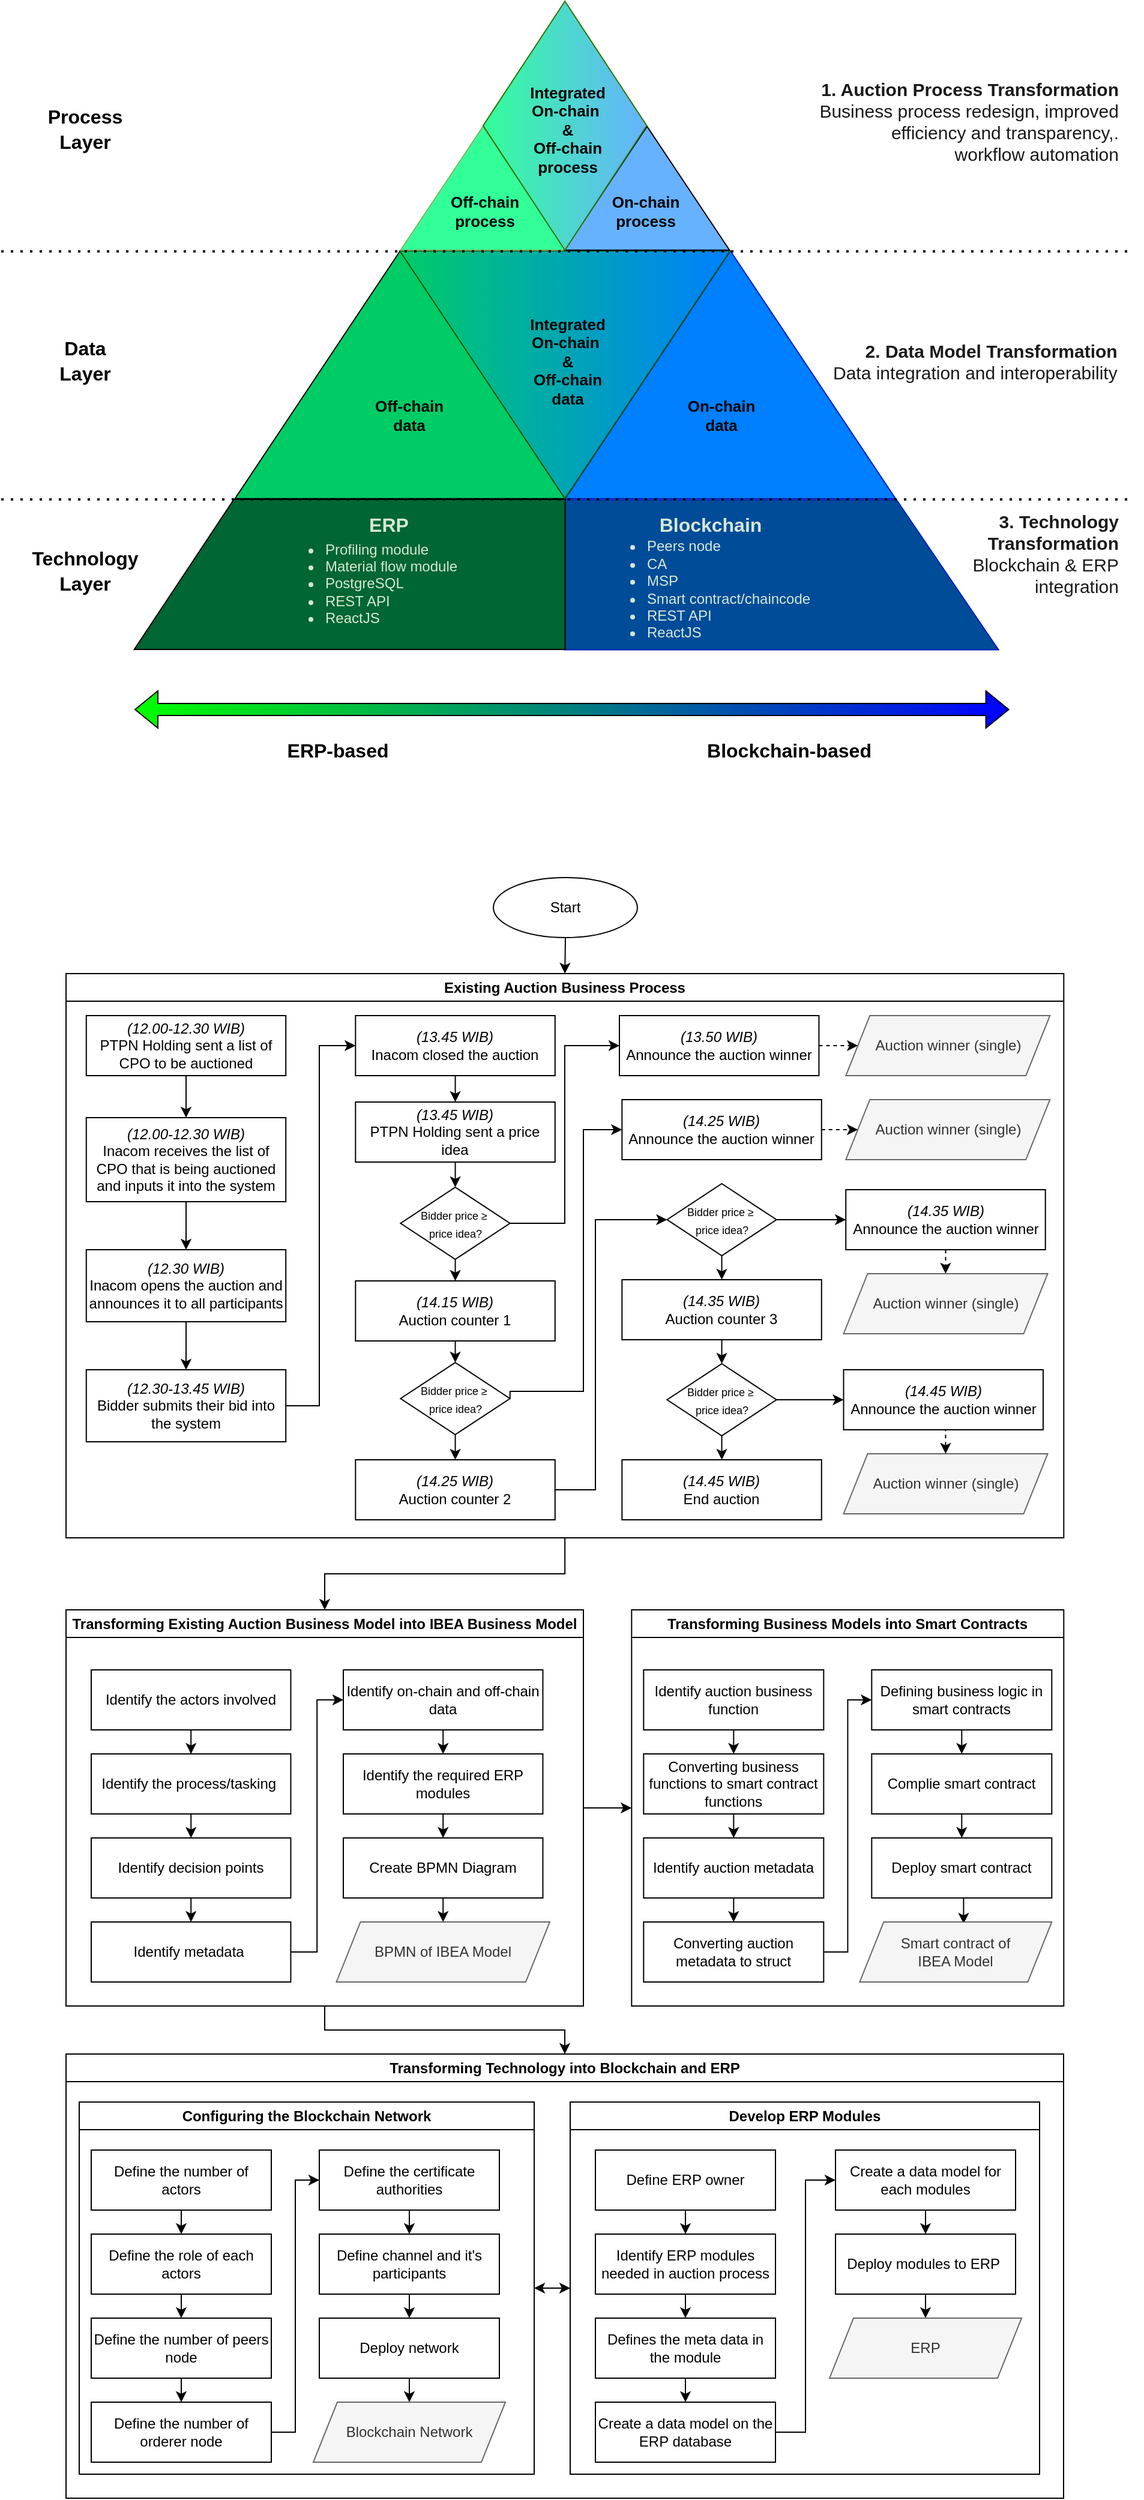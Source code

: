<mxfile version="21.6.1" type="github">
  <diagram name="Page-1" id="T2A-GawpZ_qJLsvUHE60">
    <mxGraphModel dx="2250" dy="1931" grid="1" gridSize="10" guides="1" tooltips="1" connect="1" arrows="1" fold="1" page="1" pageScale="1" pageWidth="850" pageHeight="1100" math="0" shadow="0">
      <root>
        <mxCell id="0" />
        <mxCell id="1" parent="0" />
        <mxCell id="yezaKidyv2OO5n8ayiB5-212" style="edgeStyle=orthogonalEdgeStyle;rounded=0;orthogonalLoop=1;jettySize=auto;html=1;exitX=0.5;exitY=1;exitDx=0;exitDy=0;entryX=0.5;entryY=0;entryDx=0;entryDy=0;" parent="1" source="yezaKidyv2OO5n8ayiB5-98" target="yezaKidyv2OO5n8ayiB5-102" edge="1">
          <mxGeometry relative="1" as="geometry" />
        </mxCell>
        <mxCell id="yezaKidyv2OO5n8ayiB5-98" value="Existing Auction Business Process" style="swimlane;whiteSpace=wrap;html=1;" parent="1" vertex="1">
          <mxGeometry x="9" y="190" width="831.16" height="470" as="geometry">
            <mxRectangle x="50" y="200" width="230" height="30" as="alternateBounds" />
          </mxGeometry>
        </mxCell>
        <mxCell id="yezaKidyv2OO5n8ayiB5-44" value="&lt;i style=&quot;border-color: var(--border-color);&quot;&gt;(14.25 WIB)&lt;br&gt;&lt;/i&gt;Announce the auction winner" style="rounded=0;whiteSpace=wrap;html=1;labelBorderColor=none;" parent="yezaKidyv2OO5n8ayiB5-98" vertex="1">
          <mxGeometry x="463.16" y="105" width="166.22" height="50" as="geometry" />
        </mxCell>
        <mxCell id="yezaKidyv2OO5n8ayiB5-89" value="Auction winner (single)" style="shape=parallelogram;perimeter=parallelogramPerimeter;whiteSpace=wrap;html=1;fixedSize=1;fillColor=#f5f5f5;fontColor=#333333;strokeColor=#666666;" parent="yezaKidyv2OO5n8ayiB5-98" vertex="1">
          <mxGeometry x="649.63" y="105" width="170" height="50" as="geometry" />
        </mxCell>
        <mxCell id="yezaKidyv2OO5n8ayiB5-90" style="edgeStyle=orthogonalEdgeStyle;rounded=0;orthogonalLoop=1;jettySize=auto;html=1;exitX=1;exitY=0.5;exitDx=0;exitDy=0;entryX=0;entryY=0.5;entryDx=0;entryDy=0;dashed=1;" parent="yezaKidyv2OO5n8ayiB5-98" source="yezaKidyv2OO5n8ayiB5-44" target="yezaKidyv2OO5n8ayiB5-89" edge="1">
          <mxGeometry relative="1" as="geometry" />
        </mxCell>
        <mxCell id="yezaKidyv2OO5n8ayiB5-147" style="edgeStyle=orthogonalEdgeStyle;rounded=0;orthogonalLoop=1;jettySize=auto;html=1;exitX=1;exitY=0.5;exitDx=0;exitDy=0;entryX=0;entryY=0.5;entryDx=0;entryDy=0;dashed=1;" parent="yezaKidyv2OO5n8ayiB5-98" source="yezaKidyv2OO5n8ayiB5-41" target="yezaKidyv2OO5n8ayiB5-87" edge="1">
          <mxGeometry relative="1" as="geometry" />
        </mxCell>
        <mxCell id="yezaKidyv2OO5n8ayiB5-41" value="&lt;i style=&quot;border-color: var(--border-color);&quot;&gt;(13.50 WIB)&lt;br&gt;&lt;/i&gt;Announce the auction winner" style="rounded=0;whiteSpace=wrap;html=1;labelBorderColor=none;" parent="yezaKidyv2OO5n8ayiB5-98" vertex="1">
          <mxGeometry x="461.0" y="35" width="166.22" height="50" as="geometry" />
        </mxCell>
        <mxCell id="yezaKidyv2OO5n8ayiB5-87" value="Auction winner (single)" style="shape=parallelogram;perimeter=parallelogramPerimeter;whiteSpace=wrap;html=1;fixedSize=1;fillColor=#f5f5f5;fontColor=#333333;strokeColor=#666666;" parent="yezaKidyv2OO5n8ayiB5-98" vertex="1">
          <mxGeometry x="649.63" y="35" width="170" height="50" as="geometry" />
        </mxCell>
        <mxCell id="yezaKidyv2OO5n8ayiB5-5" value="&lt;i style=&quot;border-color: var(--border-color);&quot;&gt;(12.30-13.45 WIB)&lt;br&gt;&lt;/i&gt;Bidder submits their bid into the system" style="rounded=0;whiteSpace=wrap;html=1;labelBorderColor=none;" parent="yezaKidyv2OO5n8ayiB5-98" vertex="1">
          <mxGeometry x="16.89" y="330" width="166.22" height="60" as="geometry" />
        </mxCell>
        <mxCell id="yezaKidyv2OO5n8ayiB5-15" value="&lt;i style=&quot;border-color: var(--border-color);&quot;&gt;(12.30 WIB)&lt;br&gt;&lt;/i&gt;Inacom opens the auction and announces it to all participants" style="rounded=0;whiteSpace=wrap;html=1;labelBorderColor=none;" parent="yezaKidyv2OO5n8ayiB5-98" vertex="1">
          <mxGeometry x="16.89" y="230" width="166.22" height="60" as="geometry" />
        </mxCell>
        <mxCell id="yezaKidyv2OO5n8ayiB5-37" style="edgeStyle=orthogonalEdgeStyle;rounded=0;orthogonalLoop=1;jettySize=auto;html=1;exitX=0.5;exitY=1;exitDx=0;exitDy=0;entryX=0.5;entryY=0;entryDx=0;entryDy=0;" parent="yezaKidyv2OO5n8ayiB5-98" source="yezaKidyv2OO5n8ayiB5-15" target="yezaKidyv2OO5n8ayiB5-5" edge="1">
          <mxGeometry relative="1" as="geometry" />
        </mxCell>
        <mxCell id="yezaKidyv2OO5n8ayiB5-12" value="&lt;i&gt;(12.00-12.30 WIB)&lt;br&gt;&lt;/i&gt;Inacom receives the list of CPO that is being auctioned and inputs it into the system" style="rounded=0;whiteSpace=wrap;html=1;labelBorderColor=none;" parent="yezaKidyv2OO5n8ayiB5-98" vertex="1">
          <mxGeometry x="16.89" y="120" width="166.22" height="70" as="geometry" />
        </mxCell>
        <mxCell id="yezaKidyv2OO5n8ayiB5-16" style="edgeStyle=orthogonalEdgeStyle;rounded=0;orthogonalLoop=1;jettySize=auto;html=1;exitX=0.5;exitY=1;exitDx=0;exitDy=0;entryX=0.5;entryY=0;entryDx=0;entryDy=0;" parent="yezaKidyv2OO5n8ayiB5-98" source="yezaKidyv2OO5n8ayiB5-12" target="yezaKidyv2OO5n8ayiB5-15" edge="1">
          <mxGeometry relative="1" as="geometry" />
        </mxCell>
        <mxCell id="yezaKidyv2OO5n8ayiB5-96" style="edgeStyle=orthogonalEdgeStyle;rounded=0;orthogonalLoop=1;jettySize=auto;html=1;exitX=1;exitY=0.5;exitDx=0;exitDy=0;entryX=0;entryY=0.5;entryDx=0;entryDy=0;" parent="1" source="yezaKidyv2OO5n8ayiB5-5" target="yezaKidyv2OO5n8ayiB5-6" edge="1">
          <mxGeometry relative="1" as="geometry">
            <Array as="points">
              <mxPoint x="220" y="550" />
              <mxPoint x="220" y="250" />
            </Array>
          </mxGeometry>
        </mxCell>
        <mxCell id="yezaKidyv2OO5n8ayiB5-40" style="edgeStyle=orthogonalEdgeStyle;rounded=0;orthogonalLoop=1;jettySize=auto;html=1;exitX=0.5;exitY=1;exitDx=0;exitDy=0;entryX=0.5;entryY=0;entryDx=0;entryDy=0;" parent="1" source="yezaKidyv2OO5n8ayiB5-6" target="yezaKidyv2OO5n8ayiB5-39" edge="1">
          <mxGeometry relative="1" as="geometry" />
        </mxCell>
        <mxCell id="yezaKidyv2OO5n8ayiB5-6" value="&lt;i style=&quot;border-color: var(--border-color);&quot;&gt;(13.45 WIB)&lt;br&gt;&lt;/i&gt;Inacom closed the auction" style="rounded=0;whiteSpace=wrap;html=1;labelBorderColor=none;" parent="1" vertex="1">
          <mxGeometry x="250.16" y="225" width="166.22" height="50" as="geometry" />
        </mxCell>
        <mxCell id="yezaKidyv2OO5n8ayiB5-11" value="&lt;i&gt;(12.00-12.30 WIB)&lt;/i&gt;&lt;br&gt;PTPN Holding sent a list of CPO to be auctioned" style="rounded=0;whiteSpace=wrap;html=1;labelBorderColor=none;" parent="1" vertex="1">
          <mxGeometry x="25.89" y="225" width="166.22" height="50" as="geometry" />
        </mxCell>
        <mxCell id="yezaKidyv2OO5n8ayiB5-13" style="edgeStyle=orthogonalEdgeStyle;rounded=0;orthogonalLoop=1;jettySize=auto;html=1;exitX=0.5;exitY=1;exitDx=0;exitDy=0;" parent="1" source="yezaKidyv2OO5n8ayiB5-11" target="yezaKidyv2OO5n8ayiB5-12" edge="1">
          <mxGeometry relative="1" as="geometry" />
        </mxCell>
        <mxCell id="yezaKidyv2OO5n8ayiB5-169" style="edgeStyle=orthogonalEdgeStyle;rounded=0;orthogonalLoop=1;jettySize=auto;html=1;exitX=0.5;exitY=1;exitDx=0;exitDy=0;entryX=0.5;entryY=0;entryDx=0;entryDy=0;" parent="1" source="yezaKidyv2OO5n8ayiB5-18" target="yezaKidyv2OO5n8ayiB5-98" edge="1">
          <mxGeometry relative="1" as="geometry" />
        </mxCell>
        <mxCell id="yezaKidyv2OO5n8ayiB5-18" value="Start" style="ellipse;whiteSpace=wrap;html=1;" parent="1" vertex="1">
          <mxGeometry x="365.0" y="110" width="120" height="50" as="geometry" />
        </mxCell>
        <mxCell id="yezaKidyv2OO5n8ayiB5-53" style="edgeStyle=orthogonalEdgeStyle;rounded=0;orthogonalLoop=1;jettySize=auto;html=1;exitX=0.5;exitY=1;exitDx=0;exitDy=0;entryX=0.5;entryY=0;entryDx=0;entryDy=0;" parent="1" source="yezaKidyv2OO5n8ayiB5-38" target="yezaKidyv2OO5n8ayiB5-42" edge="1">
          <mxGeometry relative="1" as="geometry" />
        </mxCell>
        <mxCell id="yezaKidyv2OO5n8ayiB5-146" style="edgeStyle=orthogonalEdgeStyle;rounded=0;orthogonalLoop=1;jettySize=auto;html=1;exitX=1;exitY=0.5;exitDx=0;exitDy=0;entryX=0;entryY=0.5;entryDx=0;entryDy=0;" parent="1" source="yezaKidyv2OO5n8ayiB5-38" target="yezaKidyv2OO5n8ayiB5-41" edge="1">
          <mxGeometry relative="1" as="geometry" />
        </mxCell>
        <mxCell id="yezaKidyv2OO5n8ayiB5-38" value="&lt;font style=&quot;font-size: 9px;&quot;&gt;Bidder price&amp;nbsp;≥&amp;nbsp;&lt;br&gt;price idea?&lt;/font&gt;" style="rhombus;whiteSpace=wrap;html=1;" parent="1" vertex="1">
          <mxGeometry x="287.69" y="368" width="91.16" height="60" as="geometry" />
        </mxCell>
        <mxCell id="yezaKidyv2OO5n8ayiB5-52" style="edgeStyle=orthogonalEdgeStyle;rounded=0;orthogonalLoop=1;jettySize=auto;html=1;exitX=0.5;exitY=1;exitDx=0;exitDy=0;entryX=0.5;entryY=0;entryDx=0;entryDy=0;" parent="1" source="yezaKidyv2OO5n8ayiB5-39" target="yezaKidyv2OO5n8ayiB5-38" edge="1">
          <mxGeometry relative="1" as="geometry" />
        </mxCell>
        <mxCell id="yezaKidyv2OO5n8ayiB5-39" value="&lt;i style=&quot;border-color: var(--border-color);&quot;&gt;(13.45 WIB)&lt;br&gt;&lt;/i&gt;PTPN Holding sent a price idea" style="rounded=0;whiteSpace=wrap;html=1;labelBorderColor=none;" parent="1" vertex="1">
          <mxGeometry x="250.16" y="297" width="166.22" height="50" as="geometry" />
        </mxCell>
        <mxCell id="yezaKidyv2OO5n8ayiB5-78" style="edgeStyle=orthogonalEdgeStyle;rounded=0;orthogonalLoop=1;jettySize=auto;html=1;exitX=0.5;exitY=1;exitDx=0;exitDy=0;entryX=0.5;entryY=0;entryDx=0;entryDy=0;" parent="1" source="yezaKidyv2OO5n8ayiB5-42" target="yezaKidyv2OO5n8ayiB5-43" edge="1">
          <mxGeometry relative="1" as="geometry" />
        </mxCell>
        <mxCell id="yezaKidyv2OO5n8ayiB5-42" value="&lt;i style=&quot;border-color: var(--border-color);&quot;&gt;(14.15 WIB)&lt;br&gt;&lt;/i&gt;Auction counter 1" style="rounded=0;whiteSpace=wrap;html=1;labelBorderColor=none;" parent="1" vertex="1">
          <mxGeometry x="250.16" y="446" width="166.22" height="50" as="geometry" />
        </mxCell>
        <mxCell id="yezaKidyv2OO5n8ayiB5-79" style="edgeStyle=orthogonalEdgeStyle;rounded=0;orthogonalLoop=1;jettySize=auto;html=1;exitX=1;exitY=0.5;exitDx=0;exitDy=0;entryX=0;entryY=0.5;entryDx=0;entryDy=0;" parent="1" source="yezaKidyv2OO5n8ayiB5-43" target="yezaKidyv2OO5n8ayiB5-44" edge="1">
          <mxGeometry relative="1" as="geometry">
            <Array as="points">
              <mxPoint x="440" y="538" />
              <mxPoint x="440" y="320" />
            </Array>
          </mxGeometry>
        </mxCell>
        <mxCell id="yezaKidyv2OO5n8ayiB5-85" style="edgeStyle=orthogonalEdgeStyle;rounded=0;orthogonalLoop=1;jettySize=auto;html=1;exitX=0.5;exitY=1;exitDx=0;exitDy=0;entryX=0.5;entryY=0;entryDx=0;entryDy=0;" parent="1" source="yezaKidyv2OO5n8ayiB5-43" target="yezaKidyv2OO5n8ayiB5-45" edge="1">
          <mxGeometry relative="1" as="geometry" />
        </mxCell>
        <mxCell id="yezaKidyv2OO5n8ayiB5-43" value="&lt;font style=&quot;font-size: 9px;&quot;&gt;Bidder price&amp;nbsp;≥&amp;nbsp;&lt;br&gt;price idea?&lt;/font&gt;" style="rhombus;whiteSpace=wrap;html=1;" parent="1" vertex="1">
          <mxGeometry x="287.69" y="514" width="91.16" height="60" as="geometry" />
        </mxCell>
        <mxCell id="yezaKidyv2OO5n8ayiB5-80" style="edgeStyle=orthogonalEdgeStyle;rounded=0;orthogonalLoop=1;jettySize=auto;html=1;exitX=1;exitY=0.5;exitDx=0;exitDy=0;entryX=0;entryY=0.5;entryDx=0;entryDy=0;" parent="1" source="yezaKidyv2OO5n8ayiB5-45" target="yezaKidyv2OO5n8ayiB5-46" edge="1">
          <mxGeometry relative="1" as="geometry">
            <Array as="points">
              <mxPoint x="450" y="620" />
              <mxPoint x="450" y="395" />
            </Array>
          </mxGeometry>
        </mxCell>
        <mxCell id="yezaKidyv2OO5n8ayiB5-45" value="&lt;i style=&quot;border-color: var(--border-color);&quot;&gt;(14.25 WIB)&lt;br&gt;&lt;/i&gt;Auction counter 2" style="rounded=0;whiteSpace=wrap;html=1;labelBorderColor=none;" parent="1" vertex="1">
          <mxGeometry x="250.16" y="595" width="166.22" height="50" as="geometry" />
        </mxCell>
        <mxCell id="yezaKidyv2OO5n8ayiB5-81" style="edgeStyle=orthogonalEdgeStyle;rounded=0;orthogonalLoop=1;jettySize=auto;html=1;exitX=0.5;exitY=1;exitDx=0;exitDy=0;entryX=0.5;entryY=0;entryDx=0;entryDy=0;" parent="1" source="yezaKidyv2OO5n8ayiB5-46" target="yezaKidyv2OO5n8ayiB5-48" edge="1">
          <mxGeometry relative="1" as="geometry" />
        </mxCell>
        <mxCell id="yezaKidyv2OO5n8ayiB5-86" style="edgeStyle=orthogonalEdgeStyle;rounded=0;orthogonalLoop=1;jettySize=auto;html=1;exitX=1;exitY=0.5;exitDx=0;exitDy=0;entryX=0;entryY=0.5;entryDx=0;entryDy=0;" parent="1" source="yezaKidyv2OO5n8ayiB5-46" target="yezaKidyv2OO5n8ayiB5-47" edge="1">
          <mxGeometry relative="1" as="geometry" />
        </mxCell>
        <mxCell id="yezaKidyv2OO5n8ayiB5-46" value="&lt;font style=&quot;font-size: 9px;&quot;&gt;Bidder price&amp;nbsp;≥&amp;nbsp;&lt;br&gt;price idea?&lt;/font&gt;" style="rhombus;whiteSpace=wrap;html=1;" parent="1" vertex="1">
          <mxGeometry x="509.69" y="365" width="91.16" height="60" as="geometry" />
        </mxCell>
        <mxCell id="yezaKidyv2OO5n8ayiB5-94" style="edgeStyle=orthogonalEdgeStyle;rounded=0;orthogonalLoop=1;jettySize=auto;html=1;exitX=0.5;exitY=1;exitDx=0;exitDy=0;entryX=0.5;entryY=0;entryDx=0;entryDy=0;dashed=1;" parent="1" source="yezaKidyv2OO5n8ayiB5-47" target="yezaKidyv2OO5n8ayiB5-92" edge="1">
          <mxGeometry relative="1" as="geometry" />
        </mxCell>
        <mxCell id="yezaKidyv2OO5n8ayiB5-47" value="&lt;i style=&quot;border-color: var(--border-color);&quot;&gt;(14.35 WIB)&lt;br&gt;&lt;/i&gt;Announce the auction winner" style="rounded=0;whiteSpace=wrap;html=1;labelBorderColor=none;" parent="1" vertex="1">
          <mxGeometry x="658.63" y="370" width="166.22" height="50" as="geometry" />
        </mxCell>
        <mxCell id="yezaKidyv2OO5n8ayiB5-82" style="edgeStyle=orthogonalEdgeStyle;rounded=0;orthogonalLoop=1;jettySize=auto;html=1;exitX=0.5;exitY=1;exitDx=0;exitDy=0;entryX=0.5;entryY=0;entryDx=0;entryDy=0;" parent="1" source="yezaKidyv2OO5n8ayiB5-48" target="yezaKidyv2OO5n8ayiB5-49" edge="1">
          <mxGeometry relative="1" as="geometry" />
        </mxCell>
        <mxCell id="yezaKidyv2OO5n8ayiB5-48" value="&lt;i style=&quot;border-color: var(--border-color);&quot;&gt;(14.35 WIB)&lt;br&gt;&lt;/i&gt;Auction counter 3" style="rounded=0;whiteSpace=wrap;html=1;labelBorderColor=none;" parent="1" vertex="1">
          <mxGeometry x="472.16" y="445" width="166.22" height="50" as="geometry" />
        </mxCell>
        <mxCell id="yezaKidyv2OO5n8ayiB5-83" style="edgeStyle=orthogonalEdgeStyle;rounded=0;orthogonalLoop=1;jettySize=auto;html=1;exitX=0.5;exitY=1;exitDx=0;exitDy=0;entryX=0.5;entryY=0;entryDx=0;entryDy=0;" parent="1" source="yezaKidyv2OO5n8ayiB5-49" target="yezaKidyv2OO5n8ayiB5-51" edge="1">
          <mxGeometry relative="1" as="geometry" />
        </mxCell>
        <mxCell id="yezaKidyv2OO5n8ayiB5-97" style="edgeStyle=orthogonalEdgeStyle;rounded=0;orthogonalLoop=1;jettySize=auto;html=1;exitX=1;exitY=0.5;exitDx=0;exitDy=0;entryX=0;entryY=0.5;entryDx=0;entryDy=0;" parent="1" source="yezaKidyv2OO5n8ayiB5-49" target="yezaKidyv2OO5n8ayiB5-50" edge="1">
          <mxGeometry relative="1" as="geometry" />
        </mxCell>
        <mxCell id="yezaKidyv2OO5n8ayiB5-49" value="&lt;font style=&quot;font-size: 9px;&quot;&gt;Bidder price&amp;nbsp;≥&amp;nbsp;&lt;br&gt;price idea?&lt;/font&gt;" style="rhombus;whiteSpace=wrap;html=1;" parent="1" vertex="1">
          <mxGeometry x="509.69" y="515" width="91.16" height="60" as="geometry" />
        </mxCell>
        <mxCell id="yezaKidyv2OO5n8ayiB5-95" style="edgeStyle=orthogonalEdgeStyle;rounded=0;orthogonalLoop=1;jettySize=auto;html=1;exitX=0.5;exitY=1;exitDx=0;exitDy=0;entryX=0.5;entryY=0;entryDx=0;entryDy=0;dashed=1;" parent="1" source="yezaKidyv2OO5n8ayiB5-50" target="yezaKidyv2OO5n8ayiB5-93" edge="1">
          <mxGeometry relative="1" as="geometry" />
        </mxCell>
        <mxCell id="yezaKidyv2OO5n8ayiB5-50" value="&lt;i style=&quot;border-color: var(--border-color);&quot;&gt;(14.45 WIB)&lt;br&gt;&lt;/i&gt;Announce the auction winner" style="rounded=0;whiteSpace=wrap;html=1;labelBorderColor=none;" parent="1" vertex="1">
          <mxGeometry x="656.74" y="520" width="166.22" height="50" as="geometry" />
        </mxCell>
        <mxCell id="yezaKidyv2OO5n8ayiB5-51" value="&lt;i style=&quot;border-color: var(--border-color);&quot;&gt;(14.45 WIB)&lt;br&gt;&lt;/i&gt;End auction" style="rounded=0;whiteSpace=wrap;html=1;labelBorderColor=none;" parent="1" vertex="1">
          <mxGeometry x="472.16" y="595" width="166.22" height="50" as="geometry" />
        </mxCell>
        <mxCell id="yezaKidyv2OO5n8ayiB5-92" value="Auction winner (single)" style="shape=parallelogram;perimeter=parallelogramPerimeter;whiteSpace=wrap;html=1;fixedSize=1;fillColor=#f5f5f5;fontColor=#333333;strokeColor=#666666;" parent="1" vertex="1">
          <mxGeometry x="656.74" y="440" width="170" height="50" as="geometry" />
        </mxCell>
        <mxCell id="yezaKidyv2OO5n8ayiB5-93" value="Auction winner (single)" style="shape=parallelogram;perimeter=parallelogramPerimeter;whiteSpace=wrap;html=1;fixedSize=1;fillColor=#f5f5f5;fontColor=#333333;strokeColor=#666666;" parent="1" vertex="1">
          <mxGeometry x="656.74" y="590" width="170" height="50" as="geometry" />
        </mxCell>
        <mxCell id="yezaKidyv2OO5n8ayiB5-225" style="edgeStyle=orthogonalEdgeStyle;rounded=0;orthogonalLoop=1;jettySize=auto;html=1;exitX=1;exitY=0.5;exitDx=0;exitDy=0;entryX=0;entryY=0.5;entryDx=0;entryDy=0;" parent="1" source="yezaKidyv2OO5n8ayiB5-102" target="yezaKidyv2OO5n8ayiB5-183" edge="1">
          <mxGeometry relative="1" as="geometry" />
        </mxCell>
        <mxCell id="yezaKidyv2OO5n8ayiB5-226" style="edgeStyle=orthogonalEdgeStyle;rounded=0;orthogonalLoop=1;jettySize=auto;html=1;exitX=0.5;exitY=1;exitDx=0;exitDy=0;entryX=0.5;entryY=0;entryDx=0;entryDy=0;" parent="1" source="yezaKidyv2OO5n8ayiB5-102" target="yezaKidyv2OO5n8ayiB5-214" edge="1">
          <mxGeometry relative="1" as="geometry" />
        </mxCell>
        <mxCell id="yezaKidyv2OO5n8ayiB5-102" value="Transforming Existing Auction Business Model into IBEA Business Model" style="swimlane;whiteSpace=wrap;html=1;" parent="1" vertex="1">
          <mxGeometry x="9" y="720" width="431" height="330" as="geometry">
            <mxRectangle x="50" y="200" width="230" height="30" as="alternateBounds" />
          </mxGeometry>
        </mxCell>
        <mxCell id="yezaKidyv2OO5n8ayiB5-181" style="edgeStyle=orthogonalEdgeStyle;rounded=0;orthogonalLoop=1;jettySize=auto;html=1;exitX=1;exitY=0.5;exitDx=0;exitDy=0;entryX=0;entryY=0.5;entryDx=0;entryDy=0;" parent="yezaKidyv2OO5n8ayiB5-102" source="yezaKidyv2OO5n8ayiB5-155" target="yezaKidyv2OO5n8ayiB5-170" edge="1">
          <mxGeometry relative="1" as="geometry" />
        </mxCell>
        <mxCell id="yezaKidyv2OO5n8ayiB5-155" value="Identify metadata&amp;nbsp;" style="rounded=0;whiteSpace=wrap;html=1;labelBorderColor=none;" parent="yezaKidyv2OO5n8ayiB5-102" vertex="1">
          <mxGeometry x="21" y="260" width="166.22" height="50" as="geometry" />
        </mxCell>
        <mxCell id="yezaKidyv2OO5n8ayiB5-156" value="Create BPMN Diagram&lt;br&gt;" style="rounded=0;whiteSpace=wrap;html=1;labelBorderColor=none;" parent="yezaKidyv2OO5n8ayiB5-102" vertex="1">
          <mxGeometry x="231.0" y="190" width="166.22" height="50" as="geometry" />
        </mxCell>
        <mxCell id="yezaKidyv2OO5n8ayiB5-158" value="&lt;div&gt;BPMN of IBEA Model&lt;/div&gt;" style="shape=parallelogram;perimeter=parallelogramPerimeter;whiteSpace=wrap;html=1;fixedSize=1;fillColor=#f5f5f5;fontColor=#333333;strokeColor=#666666;" parent="yezaKidyv2OO5n8ayiB5-102" vertex="1">
          <mxGeometry x="225.27" y="260" width="177.69" height="50" as="geometry" />
        </mxCell>
        <mxCell id="yezaKidyv2OO5n8ayiB5-159" style="edgeStyle=orthogonalEdgeStyle;rounded=0;orthogonalLoop=1;jettySize=auto;html=1;exitX=0.5;exitY=1;exitDx=0;exitDy=0;entryX=0.5;entryY=0;entryDx=0;entryDy=0;" parent="yezaKidyv2OO5n8ayiB5-102" source="yezaKidyv2OO5n8ayiB5-156" target="yezaKidyv2OO5n8ayiB5-158" edge="1">
          <mxGeometry relative="1" as="geometry" />
        </mxCell>
        <mxCell id="yezaKidyv2OO5n8ayiB5-161" value="Identify the actors involved" style="rounded=0;whiteSpace=wrap;html=1;labelBorderColor=none;" parent="yezaKidyv2OO5n8ayiB5-102" vertex="1">
          <mxGeometry x="21" y="50" width="166.22" height="50" as="geometry" />
        </mxCell>
        <mxCell id="yezaKidyv2OO5n8ayiB5-162" value="Identify the process/tasking&amp;nbsp;" style="rounded=0;whiteSpace=wrap;html=1;labelBorderColor=none;" parent="yezaKidyv2OO5n8ayiB5-102" vertex="1">
          <mxGeometry x="21" y="120" width="166.22" height="50" as="geometry" />
        </mxCell>
        <mxCell id="yezaKidyv2OO5n8ayiB5-163" style="edgeStyle=orthogonalEdgeStyle;rounded=0;orthogonalLoop=1;jettySize=auto;html=1;exitX=0.5;exitY=1;exitDx=0;exitDy=0;" parent="yezaKidyv2OO5n8ayiB5-102" source="yezaKidyv2OO5n8ayiB5-161" target="yezaKidyv2OO5n8ayiB5-162" edge="1">
          <mxGeometry relative="1" as="geometry" />
        </mxCell>
        <mxCell id="yezaKidyv2OO5n8ayiB5-180" style="edgeStyle=orthogonalEdgeStyle;rounded=0;orthogonalLoop=1;jettySize=auto;html=1;exitX=0.5;exitY=1;exitDx=0;exitDy=0;entryX=0.5;entryY=0;entryDx=0;entryDy=0;" parent="yezaKidyv2OO5n8ayiB5-102" source="yezaKidyv2OO5n8ayiB5-165" target="yezaKidyv2OO5n8ayiB5-155" edge="1">
          <mxGeometry relative="1" as="geometry" />
        </mxCell>
        <mxCell id="yezaKidyv2OO5n8ayiB5-165" value="Identify decision points" style="rounded=0;whiteSpace=wrap;html=1;labelBorderColor=none;" parent="yezaKidyv2OO5n8ayiB5-102" vertex="1">
          <mxGeometry x="21" y="190" width="166.22" height="50" as="geometry" />
        </mxCell>
        <mxCell id="yezaKidyv2OO5n8ayiB5-166" style="edgeStyle=orthogonalEdgeStyle;rounded=0;orthogonalLoop=1;jettySize=auto;html=1;exitX=0.5;exitY=1;exitDx=0;exitDy=0;entryX=0.5;entryY=0;entryDx=0;entryDy=0;" parent="yezaKidyv2OO5n8ayiB5-102" source="yezaKidyv2OO5n8ayiB5-162" target="yezaKidyv2OO5n8ayiB5-165" edge="1">
          <mxGeometry relative="1" as="geometry" />
        </mxCell>
        <mxCell id="yezaKidyv2OO5n8ayiB5-179" style="edgeStyle=orthogonalEdgeStyle;rounded=0;orthogonalLoop=1;jettySize=auto;html=1;exitX=0.5;exitY=1;exitDx=0;exitDy=0;entryX=0.5;entryY=0;entryDx=0;entryDy=0;" parent="yezaKidyv2OO5n8ayiB5-102" source="yezaKidyv2OO5n8ayiB5-170" target="yezaKidyv2OO5n8ayiB5-171" edge="1">
          <mxGeometry relative="1" as="geometry" />
        </mxCell>
        <mxCell id="yezaKidyv2OO5n8ayiB5-170" value="Identify on-chain and off-chain data" style="rounded=0;whiteSpace=wrap;html=1;labelBorderColor=none;" parent="yezaKidyv2OO5n8ayiB5-102" vertex="1">
          <mxGeometry x="231" y="50" width="166.22" height="50" as="geometry" />
        </mxCell>
        <mxCell id="yezaKidyv2OO5n8ayiB5-182" style="edgeStyle=orthogonalEdgeStyle;rounded=0;orthogonalLoop=1;jettySize=auto;html=1;exitX=0.5;exitY=1;exitDx=0;exitDy=0;entryX=0.5;entryY=0;entryDx=0;entryDy=0;" parent="yezaKidyv2OO5n8ayiB5-102" source="yezaKidyv2OO5n8ayiB5-171" target="yezaKidyv2OO5n8ayiB5-156" edge="1">
          <mxGeometry relative="1" as="geometry" />
        </mxCell>
        <mxCell id="yezaKidyv2OO5n8ayiB5-171" value="Identify the required ERP modules" style="rounded=0;whiteSpace=wrap;html=1;labelBorderColor=none;" parent="yezaKidyv2OO5n8ayiB5-102" vertex="1">
          <mxGeometry x="231" y="120" width="166.22" height="50" as="geometry" />
        </mxCell>
        <mxCell id="yezaKidyv2OO5n8ayiB5-183" value="Transforming Business Models into Smart Contracts" style="swimlane;whiteSpace=wrap;html=1;" parent="1" vertex="1">
          <mxGeometry x="480.16" y="720" width="360" height="330" as="geometry" />
        </mxCell>
        <mxCell id="yezaKidyv2OO5n8ayiB5-203" style="edgeStyle=orthogonalEdgeStyle;rounded=0;orthogonalLoop=1;jettySize=auto;html=1;exitX=0.5;exitY=1;exitDx=0;exitDy=0;entryX=0.5;entryY=0;entryDx=0;entryDy=0;" parent="yezaKidyv2OO5n8ayiB5-183" source="yezaKidyv2OO5n8ayiB5-185" target="yezaKidyv2OO5n8ayiB5-186" edge="1">
          <mxGeometry relative="1" as="geometry" />
        </mxCell>
        <mxCell id="yezaKidyv2OO5n8ayiB5-185" value="Identify auction business function" style="rounded=0;whiteSpace=wrap;html=1;labelBorderColor=none;" parent="yezaKidyv2OO5n8ayiB5-183" vertex="1">
          <mxGeometry x="10" y="50" width="150" height="50" as="geometry" />
        </mxCell>
        <mxCell id="yezaKidyv2OO5n8ayiB5-204" style="edgeStyle=orthogonalEdgeStyle;rounded=0;orthogonalLoop=1;jettySize=auto;html=1;exitX=0.5;exitY=1;exitDx=0;exitDy=0;entryX=0.5;entryY=0;entryDx=0;entryDy=0;" parent="yezaKidyv2OO5n8ayiB5-183" source="yezaKidyv2OO5n8ayiB5-186" target="yezaKidyv2OO5n8ayiB5-187" edge="1">
          <mxGeometry relative="1" as="geometry" />
        </mxCell>
        <mxCell id="yezaKidyv2OO5n8ayiB5-186" value="Converting business functions to smart contract functions" style="rounded=0;whiteSpace=wrap;html=1;labelBorderColor=none;" parent="yezaKidyv2OO5n8ayiB5-183" vertex="1">
          <mxGeometry x="10" y="120" width="150" height="50" as="geometry" />
        </mxCell>
        <mxCell id="yezaKidyv2OO5n8ayiB5-205" style="edgeStyle=orthogonalEdgeStyle;rounded=0;orthogonalLoop=1;jettySize=auto;html=1;exitX=0.5;exitY=1;exitDx=0;exitDy=0;entryX=0.5;entryY=0;entryDx=0;entryDy=0;" parent="yezaKidyv2OO5n8ayiB5-183" source="yezaKidyv2OO5n8ayiB5-187" target="yezaKidyv2OO5n8ayiB5-188" edge="1">
          <mxGeometry relative="1" as="geometry" />
        </mxCell>
        <mxCell id="yezaKidyv2OO5n8ayiB5-187" value="Identify auction metadata" style="rounded=0;whiteSpace=wrap;html=1;labelBorderColor=none;" parent="yezaKidyv2OO5n8ayiB5-183" vertex="1">
          <mxGeometry x="10" y="190" width="150" height="50" as="geometry" />
        </mxCell>
        <mxCell id="yezaKidyv2OO5n8ayiB5-206" style="edgeStyle=orthogonalEdgeStyle;rounded=0;orthogonalLoop=1;jettySize=auto;html=1;exitX=1;exitY=0.5;exitDx=0;exitDy=0;entryX=0;entryY=0.5;entryDx=0;entryDy=0;" parent="yezaKidyv2OO5n8ayiB5-183" source="yezaKidyv2OO5n8ayiB5-188" target="yezaKidyv2OO5n8ayiB5-199" edge="1">
          <mxGeometry relative="1" as="geometry" />
        </mxCell>
        <mxCell id="yezaKidyv2OO5n8ayiB5-188" value="Converting auction metadata to struct" style="rounded=0;whiteSpace=wrap;html=1;labelBorderColor=none;" parent="yezaKidyv2OO5n8ayiB5-183" vertex="1">
          <mxGeometry x="10" y="260" width="150" height="50" as="geometry" />
        </mxCell>
        <mxCell id="yezaKidyv2OO5n8ayiB5-207" style="edgeStyle=orthogonalEdgeStyle;rounded=0;orthogonalLoop=1;jettySize=auto;html=1;exitX=0.5;exitY=1;exitDx=0;exitDy=0;entryX=0.5;entryY=0;entryDx=0;entryDy=0;" parent="yezaKidyv2OO5n8ayiB5-183" source="yezaKidyv2OO5n8ayiB5-199" target="yezaKidyv2OO5n8ayiB5-200" edge="1">
          <mxGeometry relative="1" as="geometry" />
        </mxCell>
        <mxCell id="yezaKidyv2OO5n8ayiB5-199" value="Defining business logic in smart contracts" style="rounded=0;whiteSpace=wrap;html=1;labelBorderColor=none;" parent="yezaKidyv2OO5n8ayiB5-183" vertex="1">
          <mxGeometry x="200" y="50" width="150" height="50" as="geometry" />
        </mxCell>
        <mxCell id="yezaKidyv2OO5n8ayiB5-208" style="edgeStyle=orthogonalEdgeStyle;rounded=0;orthogonalLoop=1;jettySize=auto;html=1;exitX=0.5;exitY=1;exitDx=0;exitDy=0;entryX=0.5;entryY=0;entryDx=0;entryDy=0;" parent="yezaKidyv2OO5n8ayiB5-183" source="yezaKidyv2OO5n8ayiB5-200" target="yezaKidyv2OO5n8ayiB5-201" edge="1">
          <mxGeometry relative="1" as="geometry" />
        </mxCell>
        <mxCell id="yezaKidyv2OO5n8ayiB5-200" value="Complie smart contract" style="rounded=0;whiteSpace=wrap;html=1;labelBorderColor=none;" parent="yezaKidyv2OO5n8ayiB5-183" vertex="1">
          <mxGeometry x="200" y="120" width="150" height="50" as="geometry" />
        </mxCell>
        <mxCell id="yezaKidyv2OO5n8ayiB5-209" style="edgeStyle=orthogonalEdgeStyle;rounded=0;orthogonalLoop=1;jettySize=auto;html=1;exitX=0.5;exitY=1;exitDx=0;exitDy=0;entryX=0.541;entryY=0.029;entryDx=0;entryDy=0;entryPerimeter=0;" parent="yezaKidyv2OO5n8ayiB5-183" source="yezaKidyv2OO5n8ayiB5-201" target="yezaKidyv2OO5n8ayiB5-202" edge="1">
          <mxGeometry relative="1" as="geometry" />
        </mxCell>
        <mxCell id="yezaKidyv2OO5n8ayiB5-201" value="Deploy smart contract" style="rounded=0;whiteSpace=wrap;html=1;labelBorderColor=none;" parent="yezaKidyv2OO5n8ayiB5-183" vertex="1">
          <mxGeometry x="200" y="190" width="150" height="50" as="geometry" />
        </mxCell>
        <mxCell id="yezaKidyv2OO5n8ayiB5-202" value="&lt;div&gt;Smart contract of&lt;/div&gt;&lt;div&gt;I&lt;span style=&quot;background-color: initial;&quot;&gt;BEA Model&lt;/span&gt;&lt;/div&gt;" style="shape=parallelogram;perimeter=parallelogramPerimeter;whiteSpace=wrap;html=1;fixedSize=1;fillColor=#f5f5f5;fontColor=#333333;strokeColor=#666666;" parent="yezaKidyv2OO5n8ayiB5-183" vertex="1">
          <mxGeometry x="190" y="260" width="160" height="50" as="geometry" />
        </mxCell>
        <mxCell id="yezaKidyv2OO5n8ayiB5-214" value="Transforming Technology into Blockchain and ERP" style="swimlane;whiteSpace=wrap;html=1;" parent="1" vertex="1">
          <mxGeometry x="9" y="1090" width="831" height="370" as="geometry" />
        </mxCell>
        <mxCell id="yezaKidyv2OO5n8ayiB5-252" style="edgeStyle=orthogonalEdgeStyle;rounded=0;orthogonalLoop=1;jettySize=auto;html=1;exitX=1;exitY=0.5;exitDx=0;exitDy=0;entryX=0;entryY=0.5;entryDx=0;entryDy=0;startArrow=classic;startFill=1;" parent="yezaKidyv2OO5n8ayiB5-214" source="yezaKidyv2OO5n8ayiB5-223" target="yezaKidyv2OO5n8ayiB5-224" edge="1">
          <mxGeometry relative="1" as="geometry" />
        </mxCell>
        <mxCell id="yezaKidyv2OO5n8ayiB5-223" value="Configuring the Blockchain Network" style="swimlane;whiteSpace=wrap;html=1;" parent="yezaKidyv2OO5n8ayiB5-214" vertex="1">
          <mxGeometry x="11" y="40" width="379" height="310" as="geometry" />
        </mxCell>
        <mxCell id="yezaKidyv2OO5n8ayiB5-237" style="edgeStyle=orthogonalEdgeStyle;rounded=0;orthogonalLoop=1;jettySize=auto;html=1;exitX=0.5;exitY=1;exitDx=0;exitDy=0;entryX=0.5;entryY=0;entryDx=0;entryDy=0;" parent="yezaKidyv2OO5n8ayiB5-223" source="yezaKidyv2OO5n8ayiB5-228" target="yezaKidyv2OO5n8ayiB5-230" edge="1">
          <mxGeometry relative="1" as="geometry" />
        </mxCell>
        <mxCell id="yezaKidyv2OO5n8ayiB5-228" value="Define the number of actors" style="rounded=0;whiteSpace=wrap;html=1;labelBorderColor=none;" parent="yezaKidyv2OO5n8ayiB5-223" vertex="1">
          <mxGeometry x="10" y="40" width="150" height="50" as="geometry" />
        </mxCell>
        <mxCell id="yezaKidyv2OO5n8ayiB5-238" style="edgeStyle=orthogonalEdgeStyle;rounded=0;orthogonalLoop=1;jettySize=auto;html=1;exitX=0.5;exitY=1;exitDx=0;exitDy=0;entryX=0.5;entryY=0;entryDx=0;entryDy=0;" parent="yezaKidyv2OO5n8ayiB5-223" source="yezaKidyv2OO5n8ayiB5-230" target="yezaKidyv2OO5n8ayiB5-231" edge="1">
          <mxGeometry relative="1" as="geometry" />
        </mxCell>
        <mxCell id="yezaKidyv2OO5n8ayiB5-230" value="Define the role of each actors" style="rounded=0;whiteSpace=wrap;html=1;labelBorderColor=none;" parent="yezaKidyv2OO5n8ayiB5-223" vertex="1">
          <mxGeometry x="10" y="110" width="150" height="50" as="geometry" />
        </mxCell>
        <mxCell id="yezaKidyv2OO5n8ayiB5-239" style="edgeStyle=orthogonalEdgeStyle;rounded=0;orthogonalLoop=1;jettySize=auto;html=1;exitX=0.5;exitY=1;exitDx=0;exitDy=0;entryX=0.5;entryY=0;entryDx=0;entryDy=0;" parent="yezaKidyv2OO5n8ayiB5-223" source="yezaKidyv2OO5n8ayiB5-231" target="yezaKidyv2OO5n8ayiB5-232" edge="1">
          <mxGeometry relative="1" as="geometry" />
        </mxCell>
        <mxCell id="yezaKidyv2OO5n8ayiB5-231" value="Define the number of peers node" style="rounded=0;whiteSpace=wrap;html=1;labelBorderColor=none;" parent="yezaKidyv2OO5n8ayiB5-223" vertex="1">
          <mxGeometry x="10" y="180" width="150" height="50" as="geometry" />
        </mxCell>
        <mxCell id="yezaKidyv2OO5n8ayiB5-240" style="edgeStyle=orthogonalEdgeStyle;rounded=0;orthogonalLoop=1;jettySize=auto;html=1;exitX=1;exitY=0.5;exitDx=0;exitDy=0;entryX=0;entryY=0.5;entryDx=0;entryDy=0;" parent="yezaKidyv2OO5n8ayiB5-223" source="yezaKidyv2OO5n8ayiB5-232" target="yezaKidyv2OO5n8ayiB5-233" edge="1">
          <mxGeometry relative="1" as="geometry" />
        </mxCell>
        <mxCell id="yezaKidyv2OO5n8ayiB5-232" value="Define the number of orderer node" style="rounded=0;whiteSpace=wrap;html=1;labelBorderColor=none;" parent="yezaKidyv2OO5n8ayiB5-223" vertex="1">
          <mxGeometry x="10" y="250" width="150" height="50" as="geometry" />
        </mxCell>
        <mxCell id="yezaKidyv2OO5n8ayiB5-244" style="edgeStyle=orthogonalEdgeStyle;rounded=0;orthogonalLoop=1;jettySize=auto;html=1;exitX=0.5;exitY=1;exitDx=0;exitDy=0;entryX=0.5;entryY=0;entryDx=0;entryDy=0;" parent="yezaKidyv2OO5n8ayiB5-223" source="yezaKidyv2OO5n8ayiB5-233" target="yezaKidyv2OO5n8ayiB5-234" edge="1">
          <mxGeometry relative="1" as="geometry" />
        </mxCell>
        <mxCell id="yezaKidyv2OO5n8ayiB5-233" value="Define the certificate authorities" style="rounded=0;whiteSpace=wrap;html=1;labelBorderColor=none;" parent="yezaKidyv2OO5n8ayiB5-223" vertex="1">
          <mxGeometry x="200" y="40" width="150" height="50" as="geometry" />
        </mxCell>
        <mxCell id="yezaKidyv2OO5n8ayiB5-242" style="edgeStyle=orthogonalEdgeStyle;rounded=0;orthogonalLoop=1;jettySize=auto;html=1;exitX=0.5;exitY=1;exitDx=0;exitDy=0;entryX=0.5;entryY=0;entryDx=0;entryDy=0;" parent="yezaKidyv2OO5n8ayiB5-223" source="yezaKidyv2OO5n8ayiB5-234" target="yezaKidyv2OO5n8ayiB5-235" edge="1">
          <mxGeometry relative="1" as="geometry" />
        </mxCell>
        <mxCell id="yezaKidyv2OO5n8ayiB5-234" value="Define channel and it&#39;s participants" style="rounded=0;whiteSpace=wrap;html=1;labelBorderColor=none;" parent="yezaKidyv2OO5n8ayiB5-223" vertex="1">
          <mxGeometry x="200" y="110" width="150" height="50" as="geometry" />
        </mxCell>
        <mxCell id="yezaKidyv2OO5n8ayiB5-243" style="edgeStyle=orthogonalEdgeStyle;rounded=0;orthogonalLoop=1;jettySize=auto;html=1;exitX=0.5;exitY=1;exitDx=0;exitDy=0;entryX=0.5;entryY=0;entryDx=0;entryDy=0;" parent="yezaKidyv2OO5n8ayiB5-223" source="yezaKidyv2OO5n8ayiB5-235" target="yezaKidyv2OO5n8ayiB5-236" edge="1">
          <mxGeometry relative="1" as="geometry" />
        </mxCell>
        <mxCell id="yezaKidyv2OO5n8ayiB5-235" value="Deploy network" style="rounded=0;whiteSpace=wrap;html=1;labelBorderColor=none;" parent="yezaKidyv2OO5n8ayiB5-223" vertex="1">
          <mxGeometry x="200" y="180" width="150" height="50" as="geometry" />
        </mxCell>
        <mxCell id="yezaKidyv2OO5n8ayiB5-236" value="Blockchain Network" style="shape=parallelogram;perimeter=parallelogramPerimeter;whiteSpace=wrap;html=1;fixedSize=1;fillColor=#f5f5f5;fontColor=#333333;strokeColor=#666666;" parent="yezaKidyv2OO5n8ayiB5-223" vertex="1">
          <mxGeometry x="195.0" y="250" width="160" height="50" as="geometry" />
        </mxCell>
        <mxCell id="yezaKidyv2OO5n8ayiB5-224" value="Develop ERP Modules" style="swimlane;whiteSpace=wrap;html=1;" parent="yezaKidyv2OO5n8ayiB5-214" vertex="1">
          <mxGeometry x="420" y="40" width="391" height="310" as="geometry" />
        </mxCell>
        <mxCell id="yezaKidyv2OO5n8ayiB5-257" style="edgeStyle=orthogonalEdgeStyle;rounded=0;orthogonalLoop=1;jettySize=auto;html=1;exitX=0.5;exitY=1;exitDx=0;exitDy=0;entryX=0.5;entryY=0;entryDx=0;entryDy=0;" parent="yezaKidyv2OO5n8ayiB5-224" source="yezaKidyv2OO5n8ayiB5-245" target="yezaKidyv2OO5n8ayiB5-246" edge="1">
          <mxGeometry relative="1" as="geometry" />
        </mxCell>
        <mxCell id="yezaKidyv2OO5n8ayiB5-245" value="Define ERP owner" style="rounded=0;whiteSpace=wrap;html=1;labelBorderColor=none;" parent="yezaKidyv2OO5n8ayiB5-224" vertex="1">
          <mxGeometry x="21" y="40" width="150" height="50" as="geometry" />
        </mxCell>
        <mxCell id="yezaKidyv2OO5n8ayiB5-258" style="edgeStyle=orthogonalEdgeStyle;rounded=0;orthogonalLoop=1;jettySize=auto;html=1;exitX=0.5;exitY=1;exitDx=0;exitDy=0;entryX=0.5;entryY=0;entryDx=0;entryDy=0;" parent="yezaKidyv2OO5n8ayiB5-224" source="yezaKidyv2OO5n8ayiB5-246" target="yezaKidyv2OO5n8ayiB5-247" edge="1">
          <mxGeometry relative="1" as="geometry" />
        </mxCell>
        <mxCell id="yezaKidyv2OO5n8ayiB5-246" value="Identify ERP modules needed in auction process" style="rounded=0;whiteSpace=wrap;html=1;labelBorderColor=none;" parent="yezaKidyv2OO5n8ayiB5-224" vertex="1">
          <mxGeometry x="21" y="110" width="150" height="50" as="geometry" />
        </mxCell>
        <mxCell id="yezaKidyv2OO5n8ayiB5-259" style="edgeStyle=orthogonalEdgeStyle;rounded=0;orthogonalLoop=1;jettySize=auto;html=1;exitX=0.5;exitY=1;exitDx=0;exitDy=0;entryX=0.5;entryY=0;entryDx=0;entryDy=0;" parent="yezaKidyv2OO5n8ayiB5-224" source="yezaKidyv2OO5n8ayiB5-247" target="yezaKidyv2OO5n8ayiB5-248" edge="1">
          <mxGeometry relative="1" as="geometry" />
        </mxCell>
        <mxCell id="yezaKidyv2OO5n8ayiB5-247" value="Defines the meta data in the module" style="rounded=0;whiteSpace=wrap;html=1;labelBorderColor=none;" parent="yezaKidyv2OO5n8ayiB5-224" vertex="1">
          <mxGeometry x="21" y="180" width="150" height="50" as="geometry" />
        </mxCell>
        <mxCell id="yezaKidyv2OO5n8ayiB5-260" style="edgeStyle=orthogonalEdgeStyle;rounded=0;orthogonalLoop=1;jettySize=auto;html=1;exitX=1;exitY=0.5;exitDx=0;exitDy=0;entryX=0;entryY=0.5;entryDx=0;entryDy=0;" parent="yezaKidyv2OO5n8ayiB5-224" source="yezaKidyv2OO5n8ayiB5-248" target="yezaKidyv2OO5n8ayiB5-249" edge="1">
          <mxGeometry relative="1" as="geometry" />
        </mxCell>
        <mxCell id="yezaKidyv2OO5n8ayiB5-248" value="Create a data model on the ERP database" style="rounded=0;whiteSpace=wrap;html=1;labelBorderColor=none;" parent="yezaKidyv2OO5n8ayiB5-224" vertex="1">
          <mxGeometry x="21" y="250" width="150" height="50" as="geometry" />
        </mxCell>
        <mxCell id="yezaKidyv2OO5n8ayiB5-261" style="edgeStyle=orthogonalEdgeStyle;rounded=0;orthogonalLoop=1;jettySize=auto;html=1;exitX=0.5;exitY=1;exitDx=0;exitDy=0;entryX=0.5;entryY=0;entryDx=0;entryDy=0;" parent="yezaKidyv2OO5n8ayiB5-224" source="yezaKidyv2OO5n8ayiB5-249" target="yezaKidyv2OO5n8ayiB5-250" edge="1">
          <mxGeometry relative="1" as="geometry" />
        </mxCell>
        <mxCell id="yezaKidyv2OO5n8ayiB5-249" value="Create a data model for each modules" style="rounded=0;whiteSpace=wrap;html=1;labelBorderColor=none;" parent="yezaKidyv2OO5n8ayiB5-224" vertex="1">
          <mxGeometry x="221" y="40" width="150" height="50" as="geometry" />
        </mxCell>
        <mxCell id="yezaKidyv2OO5n8ayiB5-262" style="edgeStyle=orthogonalEdgeStyle;rounded=0;orthogonalLoop=1;jettySize=auto;html=1;exitX=0.5;exitY=1;exitDx=0;exitDy=0;entryX=0.5;entryY=0;entryDx=0;entryDy=0;" parent="yezaKidyv2OO5n8ayiB5-224" source="yezaKidyv2OO5n8ayiB5-250" target="yezaKidyv2OO5n8ayiB5-255" edge="1">
          <mxGeometry relative="1" as="geometry" />
        </mxCell>
        <mxCell id="yezaKidyv2OO5n8ayiB5-250" value="Deploy modules to ERP&amp;nbsp;" style="rounded=0;whiteSpace=wrap;html=1;labelBorderColor=none;" parent="yezaKidyv2OO5n8ayiB5-224" vertex="1">
          <mxGeometry x="221" y="110" width="150" height="50" as="geometry" />
        </mxCell>
        <mxCell id="yezaKidyv2OO5n8ayiB5-255" value="ERP" style="shape=parallelogram;perimeter=parallelogramPerimeter;whiteSpace=wrap;html=1;fixedSize=1;fillColor=#f5f5f5;fontColor=#333333;strokeColor=#666666;" parent="yezaKidyv2OO5n8ayiB5-224" vertex="1">
          <mxGeometry x="216" y="180" width="160" height="50" as="geometry" />
        </mxCell>
        <mxCell id="iU5nzJZfHMQESBjlXghP-52" value="" style="group" vertex="1" connectable="0" parent="1">
          <mxGeometry x="66" y="-620" width="839.65" height="658.63" as="geometry" />
        </mxCell>
        <mxCell id="iU5nzJZfHMQESBjlXghP-32" value="" style="triangle;whiteSpace=wrap;html=1;rotation=-90;fillColor=#00CC66;" vertex="1" parent="iU5nzJZfHMQESBjlXghP-52">
          <mxGeometry x="118.179" y="173.58" width="206.345" height="275.127" as="geometry" />
        </mxCell>
        <mxCell id="iU5nzJZfHMQESBjlXghP-33" value="" style="triangle;whiteSpace=wrap;html=1;rotation=-90;fillColor=#007FFF;fontColor=#ffffff;strokeColor=#001DBC;" vertex="1" parent="iU5nzJZfHMQESBjlXghP-52">
          <mxGeometry x="393.306" y="173.58" width="206.345" height="275.127" as="geometry" />
        </mxCell>
        <mxCell id="iU5nzJZfHMQESBjlXghP-34" value="" style="triangle;whiteSpace=wrap;html=1;rotation=-90;flipV=0;flipH=1;fillColor=#00CC66;fontColor=#ffffff;strokeColor=#005700;gradientColor=#007FFF;gradientDirection=south;" vertex="1" parent="iU5nzJZfHMQESBjlXghP-52">
          <mxGeometry x="255.43" y="173.58" width="206.345" height="275.127" as="geometry" />
        </mxCell>
        <mxCell id="iU5nzJZfHMQESBjlXghP-35" value="" style="triangle;whiteSpace=wrap;html=1;rotation=-90;fillColor=#33FF99;strokeColor=#82b366;" vertex="1" parent="iU5nzJZfHMQESBjlXghP-52">
          <mxGeometry x="238.847" y="87.115" width="103.06" height="137.414" as="geometry" />
        </mxCell>
        <mxCell id="iU5nzJZfHMQESBjlXghP-40" value="" style="triangle;whiteSpace=wrap;html=1;rotation=-90;fillColor=#66B2FF;" vertex="1" parent="iU5nzJZfHMQESBjlXghP-52">
          <mxGeometry x="375.485" y="87.115" width="103.06" height="137.414" as="geometry" />
        </mxCell>
        <mxCell id="iU5nzJZfHMQESBjlXghP-41" value="" style="rhombus;whiteSpace=wrap;html=1;fillColor=#33FF99;fontColor=#ffffff;strokeColor=#2D7600;gradientColor=#66B2FF;gradientDirection=east;" vertex="1" parent="iU5nzJZfHMQESBjlXghP-52">
          <mxGeometry x="290.446" width="136.313" height="207.346" as="geometry" />
        </mxCell>
        <mxCell id="iU5nzJZfHMQESBjlXghP-50" value="" style="shape=manualInput;whiteSpace=wrap;html=1;rotation=90;size=85;fillColor=#004C99;fontColor=#ffffff;strokeColor=#001DBC;" vertex="1" parent="iU5nzJZfHMQESBjlXghP-52">
          <mxGeometry x="476.39" y="296.89" width="125.06" height="361.74" as="geometry" />
        </mxCell>
        <mxCell id="iU5nzJZfHMQESBjlXghP-51" value="" style="shape=manualInput;whiteSpace=wrap;html=1;rotation=90;size=83;flipV=1;fillColor=#006633;" vertex="1" parent="iU5nzJZfHMQESBjlXghP-52">
          <mxGeometry x="116.79" y="298.01" width="125.06" height="359" as="geometry" />
        </mxCell>
        <mxCell id="iU5nzJZfHMQESBjlXghP-53" value="" style="shape=flexArrow;endArrow=classic;startArrow=classic;html=1;rounded=0;fillColor=#00FF00;gradientColor=#0000FF;gradientDirection=east;" edge="1" parent="iU5nzJZfHMQESBjlXghP-52">
          <mxGeometry width="100" height="100" relative="1" as="geometry">
            <mxPoint y="590" as="sourcePoint" />
            <mxPoint x="728.8" y="590" as="targetPoint" />
          </mxGeometry>
        </mxCell>
        <mxCell id="iU5nzJZfHMQESBjlXghP-18" value="&lt;b style=&quot;font-size: 13px;&quot;&gt;Off-chain&lt;br&gt;data&lt;/b&gt;" style="text;html=1;strokeColor=none;fillColor=none;align=center;verticalAlign=middle;whiteSpace=wrap;rounded=0;fontSize=13;" vertex="1" parent="iU5nzJZfHMQESBjlXghP-52">
          <mxGeometry x="184.0" y="330" width="90" height="30" as="geometry" />
        </mxCell>
        <mxCell id="iU5nzJZfHMQESBjlXghP-16" value="&lt;b style=&quot;font-size: 13px;&quot;&gt;On-chain&lt;br&gt;data&lt;/b&gt;" style="text;html=1;strokeColor=none;fillColor=none;align=center;verticalAlign=middle;whiteSpace=wrap;rounded=0;fontSize=13;" vertex="1" parent="iU5nzJZfHMQESBjlXghP-52">
          <mxGeometry x="444.0" y="330" width="90" height="30" as="geometry" />
        </mxCell>
        <mxCell id="iU5nzJZfHMQESBjlXghP-15" value="&lt;b style=&quot;font-size: 13px;&quot;&gt;Off-chain&lt;br&gt;process&lt;/b&gt;" style="text;html=1;strokeColor=none;fillColor=none;align=center;verticalAlign=middle;whiteSpace=wrap;rounded=0;fontSize=13;" vertex="1" parent="iU5nzJZfHMQESBjlXghP-52">
          <mxGeometry x="247.0" y="160" width="90" height="30" as="geometry" />
        </mxCell>
        <mxCell id="iU5nzJZfHMQESBjlXghP-14" value="&lt;b style=&quot;font-size: 13px;&quot;&gt;On-chain&lt;br&gt;process&lt;/b&gt;" style="text;html=1;strokeColor=none;fillColor=none;align=center;verticalAlign=middle;whiteSpace=wrap;rounded=0;fontSize=13;" vertex="1" parent="iU5nzJZfHMQESBjlXghP-52">
          <mxGeometry x="380.62" y="160" width="90" height="30" as="geometry" />
        </mxCell>
        <mxCell id="iU5nzJZfHMQESBjlXghP-57" value="" style="endArrow=none;dashed=1;html=1;dashPattern=1 3;strokeWidth=2;rounded=0;" edge="1" parent="iU5nzJZfHMQESBjlXghP-52">
          <mxGeometry width="50" height="50" relative="1" as="geometry">
            <mxPoint x="-111" y="208.35" as="sourcePoint" />
            <mxPoint x="829" y="208.35" as="targetPoint" />
          </mxGeometry>
        </mxCell>
        <mxCell id="iU5nzJZfHMQESBjlXghP-58" value="" style="endArrow=none;dashed=1;html=1;dashPattern=1 3;strokeWidth=2;rounded=0;" edge="1" parent="iU5nzJZfHMQESBjlXghP-52">
          <mxGeometry width="50" height="50" relative="1" as="geometry">
            <mxPoint x="-111" y="415" as="sourcePoint" />
            <mxPoint x="829" y="415" as="targetPoint" />
          </mxGeometry>
        </mxCell>
        <mxCell id="iU5nzJZfHMQESBjlXghP-60" value="&lt;b style=&quot;font-size: 16px;&quot;&gt;Blockchain-based&lt;br&gt;&lt;/b&gt;" style="text;html=1;strokeColor=none;fillColor=none;align=center;verticalAlign=middle;whiteSpace=wrap;rounded=0;fontSize=17;" vertex="1" parent="iU5nzJZfHMQESBjlXghP-52">
          <mxGeometry x="476.39" y="610" width="138.54" height="30" as="geometry" />
        </mxCell>
        <mxCell id="iU5nzJZfHMQESBjlXghP-61" value="&lt;b style=&quot;font-size: 16px;&quot;&gt;ERP-based&lt;br&gt;&lt;/b&gt;" style="text;html=1;strokeColor=none;fillColor=none;align=center;verticalAlign=middle;whiteSpace=wrap;rounded=0;fontSize=17;" vertex="1" parent="iU5nzJZfHMQESBjlXghP-52">
          <mxGeometry x="100.31" y="610" width="138.54" height="30" as="geometry" />
        </mxCell>
        <mxCell id="iU5nzJZfHMQESBjlXghP-62" value="&lt;div style=&quot;&quot;&gt;&lt;div style=&quot;text-align: right; font-size: 15px;&quot;&gt;&lt;b style=&quot;font-size: 15px;&quot;&gt;1. Auction Process Transformation&lt;/b&gt;&lt;/div&gt;&lt;div style=&quot;text-align: right;&quot;&gt;Business process redesign,&amp;nbsp;improved efficiency and transparency,.&lt;/div&gt;&lt;div style=&quot;text-align: right;&quot;&gt;workflow automation&lt;/div&gt;&lt;/div&gt;" style="text;html=1;strokeColor=none;fillColor=none;align=left;verticalAlign=middle;whiteSpace=wrap;rounded=0;fontSize=15;fontColor=#1A1A1A;" vertex="1" parent="iU5nzJZfHMQESBjlXghP-52">
          <mxGeometry x="550" y="60" width="270" height="80" as="geometry" />
        </mxCell>
        <mxCell id="iU5nzJZfHMQESBjlXghP-63" value="&lt;div style=&quot;&quot;&gt;&lt;div style=&quot;text-align: right; font-size: 15px;&quot;&gt;&lt;b style=&quot;font-size: 15px;&quot;&gt;2. Data Model Transformation&lt;/b&gt;&lt;/div&gt;&lt;div style=&quot;text-align: right;&quot;&gt;Data&amp;nbsp;integration and interoperability&lt;br&gt;&lt;/div&gt;&lt;/div&gt;" style="text;html=1;strokeColor=none;fillColor=none;align=left;verticalAlign=middle;whiteSpace=wrap;rounded=0;fontSize=15;fontColor=#1A1A1A;" vertex="1" parent="iU5nzJZfHMQESBjlXghP-52">
          <mxGeometry x="580" y="260" width="240" height="80" as="geometry" />
        </mxCell>
        <mxCell id="iU5nzJZfHMQESBjlXghP-64" value="&lt;div style=&quot;&quot;&gt;&lt;div style=&quot;text-align: right; font-size: 15px;&quot;&gt;&lt;b style=&quot;font-size: 15px;&quot;&gt;3. Technology Transformation&lt;/b&gt;&lt;/div&gt;&lt;div style=&quot;text-align: right;&quot;&gt;Blockchain &amp;amp; ERP integration&lt;br&gt;&lt;/div&gt;&lt;/div&gt;" style="text;html=1;strokeColor=none;fillColor=none;align=left;verticalAlign=middle;whiteSpace=wrap;rounded=0;fontSize=15;fontColor=#1A1A1A;" vertex="1" parent="iU5nzJZfHMQESBjlXghP-52">
          <mxGeometry x="630" y="420" width="190" height="80" as="geometry" />
        </mxCell>
        <mxCell id="iU5nzJZfHMQESBjlXghP-10" value="&lt;b style=&quot;font-size: 13px;&quot;&gt;Integrated On-chain&amp;nbsp; &amp;amp; &lt;br&gt;Off-chain process&lt;/b&gt;" style="text;html=1;strokeColor=none;fillColor=none;align=center;verticalAlign=middle;whiteSpace=wrap;rounded=0;fontSize=13;" vertex="1" parent="1">
          <mxGeometry x="397.32" y="-528" width="60" height="30" as="geometry" />
        </mxCell>
        <mxCell id="iU5nzJZfHMQESBjlXghP-19" value="&lt;b style=&quot;font-size: 13px;&quot;&gt;Integrated On-chain&amp;nbsp; &amp;amp; &lt;br&gt;Off-chain data&lt;/b&gt;" style="text;html=1;strokeColor=none;fillColor=none;align=center;verticalAlign=middle;whiteSpace=wrap;rounded=0;fontSize=13;" vertex="1" parent="1">
          <mxGeometry x="397.32" y="-335" width="60" height="30" as="geometry" />
        </mxCell>
        <mxCell id="iU5nzJZfHMQESBjlXghP-22" value="&lt;b style=&quot;font-size: 16px;&quot;&gt;Blockchain&lt;br&gt;&lt;/b&gt;" style="text;html=1;strokeColor=none;fillColor=none;align=center;verticalAlign=middle;whiteSpace=wrap;rounded=0;fontSize=17;fontColor=#D5E8D4;" vertex="1" parent="1">
          <mxGeometry x="481.34" y="-198" width="130" height="30" as="geometry" />
        </mxCell>
        <mxCell id="iU5nzJZfHMQESBjlXghP-23" value="&lt;div style=&quot;font-size: 12px;&quot;&gt;&lt;ul style=&quot;font-size: 12px;&quot;&gt;&lt;li style=&quot;font-size: 12px;&quot;&gt;&lt;span style=&quot;background-color: initial; font-size: 12px;&quot;&gt;Peers node&lt;/span&gt;&lt;/li&gt;&lt;li style=&quot;font-size: 12px;&quot;&gt;&lt;span style=&quot;background-color: initial; font-size: 12px;&quot;&gt;CA&lt;/span&gt;&lt;/li&gt;&lt;li style=&quot;font-size: 12px;&quot;&gt;&lt;span style=&quot;background-color: initial; font-size: 12px;&quot;&gt;MSP&lt;/span&gt;&lt;/li&gt;&lt;li style=&quot;font-size: 12px;&quot;&gt;&lt;span style=&quot;background-color: initial; font-size: 12px;&quot;&gt;Smart contract/chaincode&lt;/span&gt;&lt;/li&gt;&lt;li style=&quot;font-size: 12px;&quot;&gt;&lt;span style=&quot;background-color: initial; font-size: 12px;&quot;&gt;REST API&lt;/span&gt;&lt;/li&gt;&lt;li style=&quot;font-size: 12px;&quot;&gt;&lt;span style=&quot;background-color: initial; font-size: 12px;&quot;&gt;ReactJS&lt;/span&gt;&lt;/li&gt;&lt;/ul&gt;&lt;/div&gt;" style="text;html=1;strokeColor=none;fillColor=none;align=left;verticalAlign=middle;whiteSpace=wrap;rounded=0;fontSize=12;fontColor=#D5E8D4;" vertex="1" parent="1">
          <mxGeometry x="451.07" y="-170" width="240" height="80" as="geometry" />
        </mxCell>
        <mxCell id="iU5nzJZfHMQESBjlXghP-24" value="&lt;b style=&quot;font-size: 16px;&quot;&gt;ERP&lt;br&gt;&lt;/b&gt;" style="text;html=1;strokeColor=none;fillColor=none;align=center;verticalAlign=middle;whiteSpace=wrap;rounded=0;fontSize=17;fontColor=#D5E8D4;" vertex="1" parent="1">
          <mxGeometry x="213.45" y="-198" width="130" height="30" as="geometry" />
        </mxCell>
        <mxCell id="iU5nzJZfHMQESBjlXghP-25" value="&lt;div style=&quot;font-size: 12px;&quot;&gt;&lt;ul style=&quot;font-size: 12px;&quot;&gt;&lt;li style=&quot;font-size: 12px;&quot;&gt;Profiling module&lt;/li&gt;&lt;li style=&quot;font-size: 12px;&quot;&gt;Material flow module&lt;/li&gt;&lt;li style=&quot;font-size: 12px;&quot;&gt;PostgreSQL&lt;/li&gt;&lt;li style=&quot;font-size: 12px;&quot;&gt;REST API&lt;/li&gt;&lt;li style=&quot;font-size: 12px;&quot;&gt;ReactJS&lt;/li&gt;&lt;/ul&gt;&lt;/div&gt;" style="text;html=1;strokeColor=none;fillColor=none;align=left;verticalAlign=middle;whiteSpace=wrap;rounded=0;fontSize=12;fontColor=#D5E8D4;" vertex="1" parent="1">
          <mxGeometry x="183.18" y="-170" width="240" height="70" as="geometry" />
        </mxCell>
        <mxCell id="iU5nzJZfHMQESBjlXghP-54" value="&lt;b style=&quot;font-size: 16px;&quot;&gt;Technology Layer&lt;br&gt;&lt;/b&gt;" style="text;html=1;strokeColor=none;fillColor=none;align=center;verticalAlign=middle;whiteSpace=wrap;rounded=0;fontSize=17;" vertex="1" parent="1">
          <mxGeometry x="-40.0" y="-160" width="130" height="30" as="geometry" />
        </mxCell>
        <mxCell id="iU5nzJZfHMQESBjlXghP-55" value="&lt;b style=&quot;font-size: 16px;&quot;&gt;Data&lt;br&gt;Layer&lt;br&gt;&lt;/b&gt;" style="text;html=1;strokeColor=none;fillColor=none;align=center;verticalAlign=middle;whiteSpace=wrap;rounded=0;fontSize=17;" vertex="1" parent="1">
          <mxGeometry x="-40.0" y="-335" width="130" height="30" as="geometry" />
        </mxCell>
        <mxCell id="iU5nzJZfHMQESBjlXghP-56" value="&lt;b style=&quot;font-size: 16px;&quot;&gt;Process&lt;br&gt;Layer&lt;br&gt;&lt;/b&gt;" style="text;html=1;strokeColor=none;fillColor=none;align=center;verticalAlign=middle;whiteSpace=wrap;rounded=0;fontSize=17;" vertex="1" parent="1">
          <mxGeometry x="-40.0" y="-528" width="130" height="30" as="geometry" />
        </mxCell>
      </root>
    </mxGraphModel>
  </diagram>
</mxfile>
